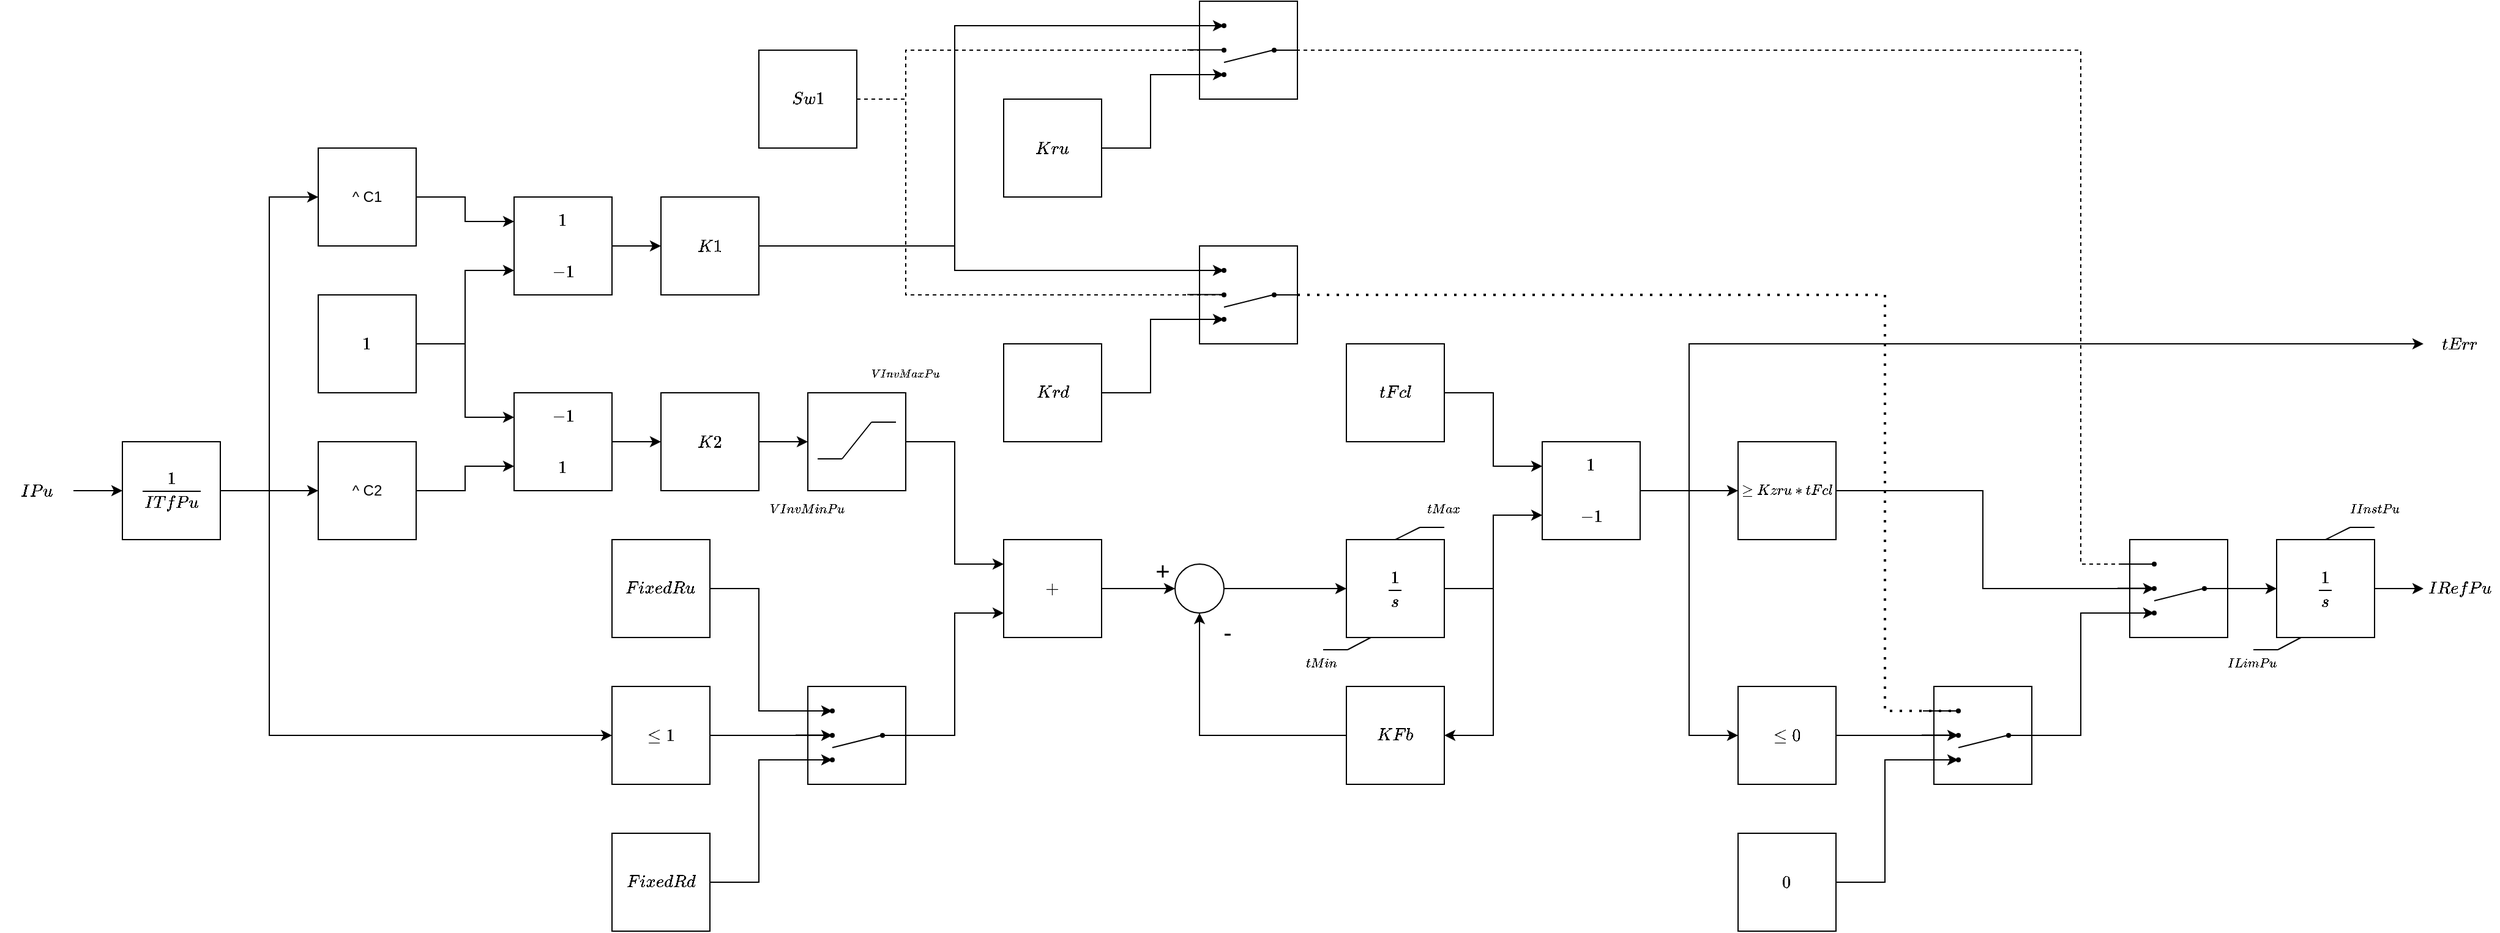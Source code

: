 <mxfile version="24.1.0" type="device">
  <diagram name="Page-1" id="-cMVqA2Gkwa5aGeDibPs">
    <mxGraphModel dx="1762" dy="1243" grid="1" gridSize="10" guides="1" tooltips="1" connect="1" arrows="1" fold="1" page="0" pageScale="1" pageWidth="413" pageHeight="583" math="1" shadow="0">
      <root>
        <mxCell id="0" />
        <mxCell id="1" parent="0" />
        <mxCell id="eN8Zq5XajQ-hrPbZrUXH-4" value="" style="edgeStyle=orthogonalEdgeStyle;rounded=0;orthogonalLoop=1;jettySize=auto;html=1;exitX=1;exitY=0.5;exitDx=0;exitDy=0;" parent="1" source="HanA1OKdP7TFDTROJioc-21" target="eN8Zq5XajQ-hrPbZrUXH-3" edge="1">
          <mxGeometry relative="1" as="geometry">
            <mxPoint x="-200" y="160" as="sourcePoint" />
          </mxGeometry>
        </mxCell>
        <mxCell id="GCO7xrDp6TmdYOZJOnFd-4" value="&lt;span style=&quot;background-color: initial;&quot;&gt;^ C2&lt;/span&gt;" style="whiteSpace=wrap;html=1;aspect=fixed;" parent="1" vertex="1">
          <mxGeometry y="120" width="80" height="80" as="geometry" />
        </mxCell>
        <mxCell id="GCO7xrDp6TmdYOZJOnFd-127" style="edgeStyle=orthogonalEdgeStyle;rounded=0;orthogonalLoop=1;jettySize=auto;html=1;exitX=0.5;exitY=1;exitDx=0;exitDy=0;" parent="1" source="GCO7xrDp6TmdYOZJOnFd-99" edge="1">
          <mxGeometry relative="1" as="geometry">
            <mxPoint x="880.2" y="270.2" as="targetPoint" />
          </mxGeometry>
        </mxCell>
        <mxCell id="GCO7xrDp6TmdYOZJOnFd-99" value="$$\frac{1}{s}$$" style="rounded=0;whiteSpace=wrap;html=1;" parent="1" vertex="1">
          <mxGeometry x="840" y="200" width="80" height="80" as="geometry" />
        </mxCell>
        <mxCell id="GCO7xrDp6TmdYOZJOnFd-110" value="" style="endArrow=none;html=1;exitX=0.5;exitY=0;exitDx=0;exitDy=0;" parent="1" source="GCO7xrDp6TmdYOZJOnFd-99" edge="1">
          <mxGeometry width="50" height="50" relative="1" as="geometry">
            <mxPoint x="880" y="210" as="sourcePoint" />
            <mxPoint x="900" y="190" as="targetPoint" />
          </mxGeometry>
        </mxCell>
        <mxCell id="GCO7xrDp6TmdYOZJOnFd-111" value="" style="endArrow=none;html=1;" parent="1" edge="1">
          <mxGeometry width="50" height="50" relative="1" as="geometry">
            <mxPoint x="900" y="190" as="sourcePoint" />
            <mxPoint x="920" y="190" as="targetPoint" />
          </mxGeometry>
        </mxCell>
        <mxCell id="GCO7xrDp6TmdYOZJOnFd-112" value="&lt;span style=&quot;font-size: 9px;&quot;&gt;$$tMax$$&lt;/span&gt;" style="text;html=1;strokeColor=none;fillColor=none;align=center;verticalAlign=middle;whiteSpace=wrap;rounded=0;fontSize=15;" parent="1" vertex="1">
          <mxGeometry x="840" y="160" width="160" height="30" as="geometry" />
        </mxCell>
        <mxCell id="GCO7xrDp6TmdYOZJOnFd-113" value="" style="endArrow=none;html=1;" parent="1" edge="1">
          <mxGeometry width="50" height="50" relative="1" as="geometry">
            <mxPoint x="841" y="290" as="sourcePoint" />
            <mxPoint x="821" y="290" as="targetPoint" />
          </mxGeometry>
        </mxCell>
        <mxCell id="GCO7xrDp6TmdYOZJOnFd-114" value="&lt;font style=&quot;font-size: 9px;&quot;&gt;$$tMin$$&lt;/font&gt;" style="text;html=1;strokeColor=none;fillColor=none;align=center;verticalAlign=middle;whiteSpace=wrap;rounded=0;fontSize=15;" parent="1" vertex="1">
          <mxGeometry x="760" y="286" width="120" height="30" as="geometry" />
        </mxCell>
        <mxCell id="GCO7xrDp6TmdYOZJOnFd-115" value="" style="endArrow=none;html=1;exitX=0.5;exitY=0;exitDx=0;exitDy=0;entryX=0.25;entryY=1;entryDx=0;entryDy=0;" parent="1" target="GCO7xrDp6TmdYOZJOnFd-99" edge="1">
          <mxGeometry width="50" height="50" relative="1" as="geometry">
            <mxPoint x="841" y="290" as="sourcePoint" />
            <mxPoint x="861" y="270" as="targetPoint" />
          </mxGeometry>
        </mxCell>
        <mxCell id="qLZYFt0uQZEpN5fuRu8l-1" value="" style="edgeStyle=orthogonalEdgeStyle;rounded=0;orthogonalLoop=1;jettySize=auto;html=1;" parent="1" source="eN8Zq5XajQ-hrPbZrUXH-3" target="GCO7xrDp6TmdYOZJOnFd-4" edge="1">
          <mxGeometry relative="1" as="geometry" />
        </mxCell>
        <mxCell id="eN8Zq5XajQ-hrPbZrUXH-3" value="$$\frac{1}{ITfPu}$$" style="whiteSpace=wrap;html=1;aspect=fixed;" parent="1" vertex="1">
          <mxGeometry x="-160" y="120" width="80" height="80" as="geometry" />
        </mxCell>
        <mxCell id="qLZYFt0uQZEpN5fuRu8l-6" value="" style="whiteSpace=wrap;html=1;aspect=fixed;" parent="1" vertex="1">
          <mxGeometry x="400" y="80" width="80" height="80" as="geometry" />
        </mxCell>
        <mxCell id="qLZYFt0uQZEpN5fuRu8l-7" value="" style="endArrow=none;html=1;" parent="1" edge="1">
          <mxGeometry width="50" height="50" relative="1" as="geometry">
            <mxPoint x="428" y="134" as="sourcePoint" />
            <mxPoint x="452" y="104" as="targetPoint" />
          </mxGeometry>
        </mxCell>
        <mxCell id="qLZYFt0uQZEpN5fuRu8l-8" value="" style="endArrow=none;html=1;" parent="1" edge="1">
          <mxGeometry width="50" height="50" relative="1" as="geometry">
            <mxPoint x="452" y="104" as="sourcePoint" />
            <mxPoint x="472" y="104" as="targetPoint" />
          </mxGeometry>
        </mxCell>
        <mxCell id="qLZYFt0uQZEpN5fuRu8l-9" value="&lt;font style=&quot;font-size: 8px;&quot;&gt;$$VInvMaxPu$$&lt;/font&gt;" style="text;html=1;strokeColor=none;fillColor=none;align=center;verticalAlign=middle;whiteSpace=wrap;rounded=0;fontSize=15;" parent="1" vertex="1">
          <mxGeometry x="400" y="50" width="160" height="30" as="geometry" />
        </mxCell>
        <mxCell id="qLZYFt0uQZEpN5fuRu8l-10" value="" style="endArrow=none;html=1;" parent="1" edge="1">
          <mxGeometry width="50" height="50" relative="1" as="geometry">
            <mxPoint x="428" y="134" as="sourcePoint" />
            <mxPoint x="408" y="134" as="targetPoint" />
          </mxGeometry>
        </mxCell>
        <mxCell id="qLZYFt0uQZEpN5fuRu8l-11" value="&lt;font style=&quot;font-size: 9px;&quot;&gt;$$VInvMinPu$$&lt;/font&gt;" style="text;html=1;strokeColor=none;fillColor=none;align=center;verticalAlign=middle;whiteSpace=wrap;rounded=0;fontSize=15;" parent="1" vertex="1">
          <mxGeometry x="320" y="160" width="160" height="30" as="geometry" />
        </mxCell>
        <mxCell id="HanA1OKdP7TFDTROJioc-18" value="$$IRefPu$$" style="text;strokeColor=none;align=center;fillColor=none;html=1;verticalAlign=middle;whiteSpace=wrap;rounded=0;" parent="1" vertex="1">
          <mxGeometry x="1720" y="225" width="60" height="30" as="geometry" />
        </mxCell>
        <mxCell id="HanA1OKdP7TFDTROJioc-21" value="$$IPu$$" style="text;strokeColor=none;align=center;fillColor=none;html=1;verticalAlign=middle;whiteSpace=wrap;rounded=0;" parent="1" vertex="1">
          <mxGeometry x="-260" y="145" width="60" height="30" as="geometry" />
        </mxCell>
        <mxCell id="2_03Gmtgli69JXWUNX96-17" value="" style="edgeStyle=orthogonalEdgeStyle;rounded=0;orthogonalLoop=1;jettySize=auto;html=1;" parent="1" source="HV3P0yh9cOvrx5BpRkT5-2" target="2_03Gmtgli69JXWUNX96-3" edge="1">
          <mxGeometry relative="1" as="geometry" />
        </mxCell>
        <mxCell id="HV3P0yh9cOvrx5BpRkT5-2" value="&lt;table style=&quot;&quot;&gt;&lt;tbody&gt;&lt;tr&gt;&lt;td&gt;&lt;font style=&quot;font-size: 12px;&quot;&gt;$$-1$$&lt;/font&gt;&lt;/td&gt;&lt;/tr&gt;&lt;tr&gt;&lt;td&gt;&lt;font style=&quot;font-size: 12px;&quot;&gt;$$1$$&lt;/font&gt;&lt;/td&gt;&lt;/tr&gt;&lt;/tbody&gt;&lt;/table&gt;" style="whiteSpace=wrap;html=1;aspect=fixed;" parent="1" vertex="1">
          <mxGeometry x="160" y="80" width="80" height="80" as="geometry" />
        </mxCell>
        <mxCell id="HV3P0yh9cOvrx5BpRkT5-4" value="&lt;span style=&quot;background-color: initial;&quot;&gt;^ C1&lt;/span&gt;" style="whiteSpace=wrap;html=1;aspect=fixed;" parent="1" vertex="1">
          <mxGeometry y="-120" width="80" height="80" as="geometry" />
        </mxCell>
        <mxCell id="HV3P0yh9cOvrx5BpRkT5-6" value="&lt;span style=&quot;background-color: initial;&quot;&gt;$$1$$&lt;/span&gt;" style="whiteSpace=wrap;html=1;aspect=fixed;" parent="1" vertex="1">
          <mxGeometry width="80" height="80" as="geometry" />
        </mxCell>
        <mxCell id="HV3P0yh9cOvrx5BpRkT5-8" value="&lt;span style=&quot;background-color: initial;&quot;&gt;$$tFcl$$&lt;/span&gt;" style="whiteSpace=wrap;html=1;aspect=fixed;" parent="1" vertex="1">
          <mxGeometry x="840" y="40" width="80" height="80" as="geometry" />
        </mxCell>
        <mxCell id="HV3P0yh9cOvrx5BpRkT5-11" value="" style="whiteSpace=wrap;html=1;aspect=fixed;" parent="1" vertex="1">
          <mxGeometry x="400" y="320" width="80" height="80" as="geometry" />
        </mxCell>
        <mxCell id="HV3P0yh9cOvrx5BpRkT5-12" value="" style="endArrow=none;html=1;startArrow=none;" parent="1" source="HV3P0yh9cOvrx5BpRkT5-20" edge="1">
          <mxGeometry width="50" height="50" relative="1" as="geometry">
            <mxPoint x="460" y="360" as="sourcePoint" />
            <mxPoint x="480" y="360" as="targetPoint" />
          </mxGeometry>
        </mxCell>
        <mxCell id="HV3P0yh9cOvrx5BpRkT5-13" value="" style="endArrow=none;html=1;" parent="1" edge="1">
          <mxGeometry width="50" height="50" relative="1" as="geometry">
            <mxPoint x="391" y="340" as="sourcePoint" />
            <mxPoint x="421" y="340" as="targetPoint" />
          </mxGeometry>
        </mxCell>
        <mxCell id="HV3P0yh9cOvrx5BpRkT5-14" value="" style="endArrow=none;html=1;" parent="1" edge="1">
          <mxGeometry width="50" height="50" relative="1" as="geometry">
            <mxPoint x="390" y="359.8" as="sourcePoint" />
            <mxPoint x="420" y="359.8" as="targetPoint" />
          </mxGeometry>
        </mxCell>
        <mxCell id="HV3P0yh9cOvrx5BpRkT5-15" value="" style="endArrow=none;html=1;" parent="1" edge="1">
          <mxGeometry width="50" height="50" relative="1" as="geometry">
            <mxPoint x="390" y="380" as="sourcePoint" />
            <mxPoint x="420" y="380" as="targetPoint" />
          </mxGeometry>
        </mxCell>
        <mxCell id="HV3P0yh9cOvrx5BpRkT5-16" value="" style="shape=waypoint;sketch=0;fillStyle=solid;size=4;pointerEvents=1;points=[];fillColor=none;resizable=0;rotatable=0;perimeter=centerPerimeter;snapToPoint=1;" parent="1" vertex="1">
          <mxGeometry x="410" y="330" width="20" height="20" as="geometry" />
        </mxCell>
        <mxCell id="HV3P0yh9cOvrx5BpRkT5-17" value="" style="shape=waypoint;sketch=0;fillStyle=solid;size=4;pointerEvents=1;points=[];fillColor=none;resizable=0;rotatable=0;perimeter=centerPerimeter;snapToPoint=1;" parent="1" vertex="1">
          <mxGeometry x="410" y="350" width="20" height="20" as="geometry" />
        </mxCell>
        <mxCell id="HV3P0yh9cOvrx5BpRkT5-18" value="" style="shape=waypoint;sketch=0;fillStyle=solid;size=4;pointerEvents=1;points=[];fillColor=none;resizable=0;rotatable=0;perimeter=centerPerimeter;snapToPoint=1;" parent="1" vertex="1">
          <mxGeometry x="410" y="370" width="20" height="20" as="geometry" />
        </mxCell>
        <mxCell id="HV3P0yh9cOvrx5BpRkT5-19" value="" style="endArrow=none;html=1;" parent="1" target="HV3P0yh9cOvrx5BpRkT5-20" edge="1">
          <mxGeometry width="50" height="50" relative="1" as="geometry">
            <mxPoint x="460" y="360" as="sourcePoint" />
            <mxPoint x="480" y="360" as="targetPoint" />
          </mxGeometry>
        </mxCell>
        <mxCell id="HV3P0yh9cOvrx5BpRkT5-20" value="" style="shape=waypoint;sketch=0;fillStyle=solid;size=4;pointerEvents=1;points=[];fillColor=none;resizable=0;rotatable=0;perimeter=centerPerimeter;snapToPoint=1;" parent="1" vertex="1">
          <mxGeometry x="451" y="350" width="20" height="20" as="geometry" />
        </mxCell>
        <mxCell id="HV3P0yh9cOvrx5BpRkT5-21" value="" style="endArrow=none;html=1;" parent="1" edge="1">
          <mxGeometry width="50" height="50" relative="1" as="geometry">
            <mxPoint x="420" y="370" as="sourcePoint" />
            <mxPoint x="460" y="360" as="targetPoint" />
          </mxGeometry>
        </mxCell>
        <mxCell id="HV3P0yh9cOvrx5BpRkT5-26" value="&lt;span style=&quot;background-color: initial;&quot;&gt;$$K1$$&lt;/span&gt;" style="whiteSpace=wrap;html=1;aspect=fixed;" parent="1" vertex="1">
          <mxGeometry x="280" y="-80" width="80" height="80" as="geometry" />
        </mxCell>
        <mxCell id="HV3P0yh9cOvrx5BpRkT5-29" value="&lt;span style=&quot;background-color: initial;&quot;&gt;$$FixedRu$$&lt;/span&gt;" style="whiteSpace=wrap;html=1;aspect=fixed;" parent="1" vertex="1">
          <mxGeometry x="240" y="200" width="80" height="80" as="geometry" />
        </mxCell>
        <mxCell id="HV3P0yh9cOvrx5BpRkT5-31" value="$$+$$" style="whiteSpace=wrap;html=1;aspect=fixed;" parent="1" vertex="1">
          <mxGeometry x="560" y="200" width="80" height="80" as="geometry" />
        </mxCell>
        <mxCell id="HV3P0yh9cOvrx5BpRkT5-37" value="&lt;span style=&quot;background-color: initial;&quot;&gt;$$\leq 1$$&lt;/span&gt;" style="whiteSpace=wrap;html=1;aspect=fixed;" parent="1" vertex="1">
          <mxGeometry x="240" y="320" width="80" height="80" as="geometry" />
        </mxCell>
        <mxCell id="2_03Gmtgli69JXWUNX96-16" value="" style="edgeStyle=orthogonalEdgeStyle;rounded=0;orthogonalLoop=1;jettySize=auto;html=1;" parent="1" source="2_03Gmtgli69JXWUNX96-1" target="HV3P0yh9cOvrx5BpRkT5-26" edge="1">
          <mxGeometry relative="1" as="geometry" />
        </mxCell>
        <mxCell id="2_03Gmtgli69JXWUNX96-1" value="&lt;table style=&quot;&quot;&gt;&lt;tbody&gt;&lt;tr&gt;&lt;td&gt;&lt;font style=&quot;font-size: 12px;&quot;&gt;$$1$$&lt;/font&gt;&lt;/td&gt;&lt;/tr&gt;&lt;tr&gt;&lt;td&gt;&lt;font style=&quot;font-size: 12px;&quot;&gt;$$-1$$&lt;/font&gt;&lt;/td&gt;&lt;/tr&gt;&lt;/tbody&gt;&lt;/table&gt;" style="whiteSpace=wrap;html=1;aspect=fixed;" parent="1" vertex="1">
          <mxGeometry x="160" y="-80" width="80" height="80" as="geometry" />
        </mxCell>
        <mxCell id="2_03Gmtgli69JXWUNX96-18" value="" style="edgeStyle=orthogonalEdgeStyle;rounded=0;orthogonalLoop=1;jettySize=auto;html=1;" parent="1" source="2_03Gmtgli69JXWUNX96-3" target="qLZYFt0uQZEpN5fuRu8l-6" edge="1">
          <mxGeometry relative="1" as="geometry" />
        </mxCell>
        <mxCell id="2_03Gmtgli69JXWUNX96-3" value="&lt;span style=&quot;background-color: initial;&quot;&gt;$$K2$$&lt;/span&gt;" style="whiteSpace=wrap;html=1;aspect=fixed;" parent="1" vertex="1">
          <mxGeometry x="280" y="80" width="80" height="80" as="geometry" />
        </mxCell>
        <mxCell id="2_03Gmtgli69JXWUNX96-4" value="&lt;span style=&quot;background-color: initial;&quot;&gt;$$FixedRd$$&lt;/span&gt;" style="whiteSpace=wrap;html=1;aspect=fixed;" parent="1" vertex="1">
          <mxGeometry x="240" y="440" width="80" height="80" as="geometry" />
        </mxCell>
        <mxCell id="2_03Gmtgli69JXWUNX96-5" value="" style="endArrow=classic;html=1;rounded=0;exitX=1;exitY=0.5;exitDx=0;exitDy=0;entryX=0;entryY=0.5;entryDx=0;entryDy=0;" parent="1" source="eN8Zq5XajQ-hrPbZrUXH-3" target="HV3P0yh9cOvrx5BpRkT5-37" edge="1">
          <mxGeometry width="50" height="50" relative="1" as="geometry">
            <mxPoint x="50" y="300" as="sourcePoint" />
            <mxPoint x="100" y="250" as="targetPoint" />
            <Array as="points">
              <mxPoint x="-40" y="160" />
              <mxPoint x="-40" y="360" />
            </Array>
          </mxGeometry>
        </mxCell>
        <mxCell id="2_03Gmtgli69JXWUNX96-6" value="" style="endArrow=classic;html=1;rounded=0;exitX=1;exitY=0.5;exitDx=0;exitDy=0;entryX=0.3;entryY=0.65;entryDx=0;entryDy=0;entryPerimeter=0;" parent="1" source="HV3P0yh9cOvrx5BpRkT5-29" target="HV3P0yh9cOvrx5BpRkT5-16" edge="1">
          <mxGeometry width="50" height="50" relative="1" as="geometry">
            <mxPoint x="50" y="300" as="sourcePoint" />
            <mxPoint x="100" y="250" as="targetPoint" />
            <Array as="points">
              <mxPoint x="360" y="240" />
              <mxPoint x="360" y="340" />
            </Array>
          </mxGeometry>
        </mxCell>
        <mxCell id="2_03Gmtgli69JXWUNX96-8" value="" style="endArrow=classic;html=1;rounded=0;exitX=1;exitY=0.5;exitDx=0;exitDy=0;entryX=0.95;entryY=1;entryDx=0;entryDy=0;entryPerimeter=0;" parent="1" source="2_03Gmtgli69JXWUNX96-4" target="HV3P0yh9cOvrx5BpRkT5-18" edge="1">
          <mxGeometry width="50" height="50" relative="1" as="geometry">
            <mxPoint x="50" y="300" as="sourcePoint" />
            <mxPoint x="100" y="250" as="targetPoint" />
            <Array as="points">
              <mxPoint x="360" y="480" />
              <mxPoint x="360" y="380" />
            </Array>
          </mxGeometry>
        </mxCell>
        <mxCell id="2_03Gmtgli69JXWUNX96-10" value="" style="endArrow=classic;html=1;rounded=0;exitX=1;exitY=0.5;exitDx=0;exitDy=0;" parent="1" source="HV3P0yh9cOvrx5BpRkT5-37" target="HV3P0yh9cOvrx5BpRkT5-17" edge="1">
          <mxGeometry width="50" height="50" relative="1" as="geometry">
            <mxPoint x="50" y="300" as="sourcePoint" />
            <mxPoint x="100" y="250" as="targetPoint" />
          </mxGeometry>
        </mxCell>
        <mxCell id="2_03Gmtgli69JXWUNX96-11" value="" style="endArrow=classic;html=1;rounded=0;exitX=1;exitY=0.5;exitDx=0;exitDy=0;entryX=0;entryY=0.5;entryDx=0;entryDy=0;" parent="1" source="eN8Zq5XajQ-hrPbZrUXH-3" target="HV3P0yh9cOvrx5BpRkT5-4" edge="1">
          <mxGeometry width="50" height="50" relative="1" as="geometry">
            <mxPoint x="50" y="60" as="sourcePoint" />
            <mxPoint x="100" y="10" as="targetPoint" />
            <Array as="points">
              <mxPoint x="-40" y="160" />
              <mxPoint x="-40" y="-80" />
            </Array>
          </mxGeometry>
        </mxCell>
        <mxCell id="2_03Gmtgli69JXWUNX96-12" value="" style="endArrow=classic;html=1;rounded=0;exitX=1;exitY=0.5;exitDx=0;exitDy=0;entryX=0;entryY=0.25;entryDx=0;entryDy=0;" parent="1" source="HV3P0yh9cOvrx5BpRkT5-4" target="2_03Gmtgli69JXWUNX96-1" edge="1">
          <mxGeometry width="50" height="50" relative="1" as="geometry">
            <mxPoint x="50" y="60" as="sourcePoint" />
            <mxPoint x="100" y="10" as="targetPoint" />
            <Array as="points">
              <mxPoint x="120" y="-80" />
              <mxPoint x="120" y="-60" />
            </Array>
          </mxGeometry>
        </mxCell>
        <mxCell id="2_03Gmtgli69JXWUNX96-13" value="" style="endArrow=classic;html=1;rounded=0;exitX=1;exitY=0.5;exitDx=0;exitDy=0;entryX=0;entryY=0.75;entryDx=0;entryDy=0;" parent="1" source="GCO7xrDp6TmdYOZJOnFd-4" target="HV3P0yh9cOvrx5BpRkT5-2" edge="1">
          <mxGeometry width="50" height="50" relative="1" as="geometry">
            <mxPoint x="50" y="60" as="sourcePoint" />
            <mxPoint x="100" y="10" as="targetPoint" />
            <Array as="points">
              <mxPoint x="120" y="160" />
              <mxPoint x="120" y="140" />
            </Array>
          </mxGeometry>
        </mxCell>
        <mxCell id="2_03Gmtgli69JXWUNX96-14" value="" style="endArrow=classic;html=1;rounded=0;exitX=1;exitY=0.5;exitDx=0;exitDy=0;entryX=0;entryY=0.75;entryDx=0;entryDy=0;" parent="1" source="HV3P0yh9cOvrx5BpRkT5-6" target="2_03Gmtgli69JXWUNX96-1" edge="1">
          <mxGeometry width="50" height="50" relative="1" as="geometry">
            <mxPoint x="50" y="60" as="sourcePoint" />
            <mxPoint x="100" y="10" as="targetPoint" />
            <Array as="points">
              <mxPoint x="120" y="40" />
              <mxPoint x="120" y="-20" />
            </Array>
          </mxGeometry>
        </mxCell>
        <mxCell id="2_03Gmtgli69JXWUNX96-15" value="" style="endArrow=classic;html=1;rounded=0;exitX=1;exitY=0.5;exitDx=0;exitDy=0;entryX=0;entryY=0.25;entryDx=0;entryDy=0;" parent="1" source="HV3P0yh9cOvrx5BpRkT5-6" target="HV3P0yh9cOvrx5BpRkT5-2" edge="1">
          <mxGeometry width="50" height="50" relative="1" as="geometry">
            <mxPoint x="50" y="60" as="sourcePoint" />
            <mxPoint x="100" y="10" as="targetPoint" />
            <Array as="points">
              <mxPoint x="120" y="40" />
              <mxPoint x="120" y="100" />
            </Array>
          </mxGeometry>
        </mxCell>
        <mxCell id="2_03Gmtgli69JXWUNX96-19" value="" style="endArrow=classic;html=1;rounded=0;exitX=1;exitY=0.5;exitDx=0;exitDy=0;entryX=0;entryY=0.25;entryDx=0;entryDy=0;" parent="1" source="qLZYFt0uQZEpN5fuRu8l-6" target="HV3P0yh9cOvrx5BpRkT5-31" edge="1">
          <mxGeometry width="50" height="50" relative="1" as="geometry">
            <mxPoint x="50" y="60" as="sourcePoint" />
            <mxPoint x="100" y="10" as="targetPoint" />
            <Array as="points">
              <mxPoint x="520" y="120" />
              <mxPoint x="520" y="220" />
            </Array>
          </mxGeometry>
        </mxCell>
        <mxCell id="2_03Gmtgli69JXWUNX96-20" value="" style="endArrow=classic;html=1;rounded=0;exitX=1;exitY=0.5;exitDx=0;exitDy=0;entryX=0;entryY=0.75;entryDx=0;entryDy=0;" parent="1" source="HV3P0yh9cOvrx5BpRkT5-11" target="HV3P0yh9cOvrx5BpRkT5-31" edge="1">
          <mxGeometry width="50" height="50" relative="1" as="geometry">
            <mxPoint x="50" y="60" as="sourcePoint" />
            <mxPoint x="100" y="10" as="targetPoint" />
            <Array as="points">
              <mxPoint x="520" y="360" />
              <mxPoint x="520" y="260" />
            </Array>
          </mxGeometry>
        </mxCell>
        <mxCell id="2_03Gmtgli69JXWUNX96-21" value="" style="ellipse;whiteSpace=wrap;html=1;aspect=fixed;" parent="1" vertex="1">
          <mxGeometry x="700" y="220" width="40" height="40" as="geometry" />
        </mxCell>
        <mxCell id="2_03Gmtgli69JXWUNX96-22" value="+" style="text;html=1;strokeColor=none;fillColor=none;align=center;verticalAlign=middle;whiteSpace=wrap;rounded=0;fontSize=20;" parent="1" vertex="1">
          <mxGeometry x="660" y="209" width="60" height="31" as="geometry" />
        </mxCell>
        <mxCell id="2_03Gmtgli69JXWUNX96-23" value="-" style="text;html=1;strokeColor=none;fillColor=none;align=center;verticalAlign=middle;whiteSpace=wrap;rounded=0;fontSize=20;" parent="1" vertex="1">
          <mxGeometry x="713" y="260" width="60" height="30" as="geometry" />
        </mxCell>
        <mxCell id="2_03Gmtgli69JXWUNX96-24" value="" style="endArrow=classic;html=1;rounded=0;exitX=1;exitY=0.5;exitDx=0;exitDy=0;entryX=0;entryY=0.5;entryDx=0;entryDy=0;" parent="1" source="HV3P0yh9cOvrx5BpRkT5-31" target="2_03Gmtgli69JXWUNX96-21" edge="1">
          <mxGeometry width="50" height="50" relative="1" as="geometry">
            <mxPoint x="530" y="180" as="sourcePoint" />
            <mxPoint x="580" y="130" as="targetPoint" />
          </mxGeometry>
        </mxCell>
        <mxCell id="2_03Gmtgli69JXWUNX96-25" value="&lt;table style=&quot;&quot;&gt;&lt;tbody&gt;&lt;tr&gt;&lt;td&gt;&lt;font style=&quot;font-size: 12px;&quot;&gt;$$1$$&lt;/font&gt;&lt;/td&gt;&lt;/tr&gt;&lt;tr&gt;&lt;td&gt;&lt;font style=&quot;font-size: 12px;&quot;&gt;$$-1$$&lt;/font&gt;&lt;/td&gt;&lt;/tr&gt;&lt;/tbody&gt;&lt;/table&gt;" style="whiteSpace=wrap;html=1;aspect=fixed;" parent="1" vertex="1">
          <mxGeometry x="1000" y="120" width="80" height="80" as="geometry" />
        </mxCell>
        <mxCell id="2_03Gmtgli69JXWUNX96-26" value="&lt;span style=&quot;background-color: initial;&quot;&gt;$$KFb$$&lt;/span&gt;" style="whiteSpace=wrap;html=1;aspect=fixed;" parent="1" vertex="1">
          <mxGeometry x="840" y="320" width="80" height="80" as="geometry" />
        </mxCell>
        <mxCell id="2_03Gmtgli69JXWUNX96-27" value="" style="endArrow=classic;html=1;rounded=0;exitX=1;exitY=0.5;exitDx=0;exitDy=0;entryX=0;entryY=0.5;entryDx=0;entryDy=0;" parent="1" source="2_03Gmtgli69JXWUNX96-21" target="GCO7xrDp6TmdYOZJOnFd-99" edge="1">
          <mxGeometry width="50" height="50" relative="1" as="geometry">
            <mxPoint x="530" y="180" as="sourcePoint" />
            <mxPoint x="580" y="130" as="targetPoint" />
          </mxGeometry>
        </mxCell>
        <mxCell id="2_03Gmtgli69JXWUNX96-28" value="" style="endArrow=classic;html=1;rounded=0;exitX=1;exitY=0.5;exitDx=0;exitDy=0;entryX=0;entryY=0.75;entryDx=0;entryDy=0;" parent="1" source="GCO7xrDp6TmdYOZJOnFd-99" target="2_03Gmtgli69JXWUNX96-25" edge="1">
          <mxGeometry width="50" height="50" relative="1" as="geometry">
            <mxPoint x="530" y="180" as="sourcePoint" />
            <mxPoint x="580" y="130" as="targetPoint" />
            <Array as="points">
              <mxPoint x="960" y="240" />
              <mxPoint x="960" y="180" />
            </Array>
          </mxGeometry>
        </mxCell>
        <mxCell id="-JaRf_K257pUA9tKJ0g3-1" value="" style="endArrow=classic;html=1;rounded=0;exitX=1;exitY=0.5;exitDx=0;exitDy=0;entryX=0;entryY=0.25;entryDx=0;entryDy=0;" edge="1" parent="1" source="HV3P0yh9cOvrx5BpRkT5-8" target="2_03Gmtgli69JXWUNX96-25">
          <mxGeometry width="50" height="50" relative="1" as="geometry">
            <mxPoint x="410" y="280" as="sourcePoint" />
            <mxPoint x="460" y="230" as="targetPoint" />
            <Array as="points">
              <mxPoint x="960" y="80" />
              <mxPoint x="960" y="140" />
            </Array>
          </mxGeometry>
        </mxCell>
        <mxCell id="-JaRf_K257pUA9tKJ0g3-2" value="" style="endArrow=classic;html=1;rounded=0;exitX=1;exitY=0.5;exitDx=0;exitDy=0;entryX=1;entryY=0.5;entryDx=0;entryDy=0;" edge="1" parent="1" source="GCO7xrDp6TmdYOZJOnFd-99" target="2_03Gmtgli69JXWUNX96-26">
          <mxGeometry width="50" height="50" relative="1" as="geometry">
            <mxPoint x="410" y="280" as="sourcePoint" />
            <mxPoint x="460" y="230" as="targetPoint" />
            <Array as="points">
              <mxPoint x="960" y="240" />
              <mxPoint x="960" y="360" />
            </Array>
          </mxGeometry>
        </mxCell>
        <mxCell id="-JaRf_K257pUA9tKJ0g3-3" value="" style="endArrow=classic;html=1;rounded=0;exitX=0;exitY=0.5;exitDx=0;exitDy=0;entryX=0.5;entryY=1;entryDx=0;entryDy=0;" edge="1" parent="1" source="2_03Gmtgli69JXWUNX96-26" target="2_03Gmtgli69JXWUNX96-21">
          <mxGeometry width="50" height="50" relative="1" as="geometry">
            <mxPoint x="410" y="280" as="sourcePoint" />
            <mxPoint x="460" y="230" as="targetPoint" />
            <Array as="points">
              <mxPoint x="720" y="360" />
            </Array>
          </mxGeometry>
        </mxCell>
        <mxCell id="-JaRf_K257pUA9tKJ0g3-4" value="&lt;span style=&quot;background-color: initial;&quot;&gt;&lt;font style=&quot;font-size: 10px;&quot;&gt;$$\geq Kzru*tFcl$$&lt;/font&gt;&lt;/span&gt;" style="whiteSpace=wrap;html=1;aspect=fixed;" vertex="1" parent="1">
          <mxGeometry x="1160" y="120" width="80" height="80" as="geometry" />
        </mxCell>
        <mxCell id="-JaRf_K257pUA9tKJ0g3-5" value="&lt;span style=&quot;background-color: initial;&quot;&gt;$$\leq 0$$&lt;/span&gt;" style="whiteSpace=wrap;html=1;aspect=fixed;" vertex="1" parent="1">
          <mxGeometry x="1160" y="320" width="80" height="80" as="geometry" />
        </mxCell>
        <mxCell id="-JaRf_K257pUA9tKJ0g3-6" value="" style="endArrow=classic;html=1;rounded=0;exitX=1;exitY=0.5;exitDx=0;exitDy=0;entryX=0;entryY=0.5;entryDx=0;entryDy=0;" edge="1" parent="1" source="2_03Gmtgli69JXWUNX96-25" target="-JaRf_K257pUA9tKJ0g3-4">
          <mxGeometry width="50" height="50" relative="1" as="geometry">
            <mxPoint x="1170" y="280" as="sourcePoint" />
            <mxPoint x="1220" y="230" as="targetPoint" />
          </mxGeometry>
        </mxCell>
        <mxCell id="-JaRf_K257pUA9tKJ0g3-7" value="" style="endArrow=classic;html=1;rounded=0;exitX=1;exitY=0.5;exitDx=0;exitDy=0;entryX=0;entryY=0.5;entryDx=0;entryDy=0;" edge="1" parent="1" source="2_03Gmtgli69JXWUNX96-25" target="-JaRf_K257pUA9tKJ0g3-5">
          <mxGeometry width="50" height="50" relative="1" as="geometry">
            <mxPoint x="1170" y="280" as="sourcePoint" />
            <mxPoint x="1220" y="230" as="targetPoint" />
            <Array as="points">
              <mxPoint x="1120" y="160" />
              <mxPoint x="1120" y="360" />
            </Array>
          </mxGeometry>
        </mxCell>
        <mxCell id="-JaRf_K257pUA9tKJ0g3-8" value="$$tErr$$" style="text;strokeColor=none;align=center;fillColor=none;html=1;verticalAlign=middle;whiteSpace=wrap;rounded=0;" vertex="1" parent="1">
          <mxGeometry x="1720" y="25" width="60" height="30" as="geometry" />
        </mxCell>
        <mxCell id="-JaRf_K257pUA9tKJ0g3-9" value="" style="endArrow=classic;html=1;rounded=0;exitX=1;exitY=0.5;exitDx=0;exitDy=0;entryX=0;entryY=0.5;entryDx=0;entryDy=0;" edge="1" parent="1" source="2_03Gmtgli69JXWUNX96-25" target="-JaRf_K257pUA9tKJ0g3-8">
          <mxGeometry width="50" height="50" relative="1" as="geometry">
            <mxPoint x="1170" y="280" as="sourcePoint" />
            <mxPoint x="1220" y="230" as="targetPoint" />
            <Array as="points">
              <mxPoint x="1120" y="160" />
              <mxPoint x="1120" y="40" />
            </Array>
          </mxGeometry>
        </mxCell>
        <mxCell id="-JaRf_K257pUA9tKJ0g3-10" value="" style="whiteSpace=wrap;html=1;aspect=fixed;" vertex="1" parent="1">
          <mxGeometry x="1480" y="200" width="80" height="80" as="geometry" />
        </mxCell>
        <mxCell id="-JaRf_K257pUA9tKJ0g3-11" value="" style="endArrow=none;html=1;startArrow=none;" edge="1" source="-JaRf_K257pUA9tKJ0g3-19" parent="1">
          <mxGeometry width="50" height="50" relative="1" as="geometry">
            <mxPoint x="1540" y="240" as="sourcePoint" />
            <mxPoint x="1560" y="240" as="targetPoint" />
          </mxGeometry>
        </mxCell>
        <mxCell id="-JaRf_K257pUA9tKJ0g3-12" value="" style="endArrow=none;html=1;" edge="1" parent="1">
          <mxGeometry width="50" height="50" relative="1" as="geometry">
            <mxPoint x="1471" y="220" as="sourcePoint" />
            <mxPoint x="1501" y="220" as="targetPoint" />
          </mxGeometry>
        </mxCell>
        <mxCell id="-JaRf_K257pUA9tKJ0g3-13" value="" style="endArrow=none;html=1;" edge="1" parent="1">
          <mxGeometry width="50" height="50" relative="1" as="geometry">
            <mxPoint x="1470" y="239.8" as="sourcePoint" />
            <mxPoint x="1500" y="239.8" as="targetPoint" />
          </mxGeometry>
        </mxCell>
        <mxCell id="-JaRf_K257pUA9tKJ0g3-14" value="" style="endArrow=none;html=1;" edge="1" parent="1">
          <mxGeometry width="50" height="50" relative="1" as="geometry">
            <mxPoint x="1470" y="260" as="sourcePoint" />
            <mxPoint x="1500" y="260" as="targetPoint" />
          </mxGeometry>
        </mxCell>
        <mxCell id="-JaRf_K257pUA9tKJ0g3-15" value="" style="shape=waypoint;sketch=0;fillStyle=solid;size=4;pointerEvents=1;points=[];fillColor=none;resizable=0;rotatable=0;perimeter=centerPerimeter;snapToPoint=1;" vertex="1" parent="1">
          <mxGeometry x="1490" y="210" width="20" height="20" as="geometry" />
        </mxCell>
        <mxCell id="-JaRf_K257pUA9tKJ0g3-16" value="" style="shape=waypoint;sketch=0;fillStyle=solid;size=4;pointerEvents=1;points=[];fillColor=none;resizable=0;rotatable=0;perimeter=centerPerimeter;snapToPoint=1;" vertex="1" parent="1">
          <mxGeometry x="1490" y="230" width="20" height="20" as="geometry" />
        </mxCell>
        <mxCell id="-JaRf_K257pUA9tKJ0g3-17" value="" style="shape=waypoint;sketch=0;fillStyle=solid;size=4;pointerEvents=1;points=[];fillColor=none;resizable=0;rotatable=0;perimeter=centerPerimeter;snapToPoint=1;" vertex="1" parent="1">
          <mxGeometry x="1490" y="250" width="20" height="20" as="geometry" />
        </mxCell>
        <mxCell id="-JaRf_K257pUA9tKJ0g3-18" value="" style="endArrow=none;html=1;" edge="1" target="-JaRf_K257pUA9tKJ0g3-19" parent="1">
          <mxGeometry width="50" height="50" relative="1" as="geometry">
            <mxPoint x="1540" y="240" as="sourcePoint" />
            <mxPoint x="1560" y="240" as="targetPoint" />
          </mxGeometry>
        </mxCell>
        <mxCell id="-JaRf_K257pUA9tKJ0g3-44" value="" style="edgeStyle=orthogonalEdgeStyle;rounded=0;orthogonalLoop=1;jettySize=auto;html=1;" edge="1" parent="1" source="-JaRf_K257pUA9tKJ0g3-19" target="-JaRf_K257pUA9tKJ0g3-25">
          <mxGeometry relative="1" as="geometry" />
        </mxCell>
        <mxCell id="-JaRf_K257pUA9tKJ0g3-19" value="" style="shape=waypoint;sketch=0;fillStyle=solid;size=4;pointerEvents=1;points=[];fillColor=none;resizable=0;rotatable=0;perimeter=centerPerimeter;snapToPoint=1;" vertex="1" parent="1">
          <mxGeometry x="1531" y="230" width="20" height="20" as="geometry" />
        </mxCell>
        <mxCell id="-JaRf_K257pUA9tKJ0g3-20" value="" style="endArrow=none;html=1;" edge="1" parent="1">
          <mxGeometry width="50" height="50" relative="1" as="geometry">
            <mxPoint x="1500" y="250" as="sourcePoint" />
            <mxPoint x="1540" y="240" as="targetPoint" />
          </mxGeometry>
        </mxCell>
        <mxCell id="-JaRf_K257pUA9tKJ0g3-21" value="&lt;span style=&quot;background-color: initial;&quot;&gt;$$0$$&lt;/span&gt;" style="whiteSpace=wrap;html=1;aspect=fixed;" vertex="1" parent="1">
          <mxGeometry x="1160" y="440" width="80" height="80" as="geometry" />
        </mxCell>
        <mxCell id="-JaRf_K257pUA9tKJ0g3-22" value="&lt;font style=&quot;font-size: 9px;&quot;&gt;$$ILimPu$$&lt;/font&gt;" style="text;html=1;strokeColor=none;fillColor=none;align=center;verticalAlign=middle;whiteSpace=wrap;rounded=0;fontSize=15;" vertex="1" parent="1">
          <mxGeometry x="1520" y="286" width="120" height="30" as="geometry" />
        </mxCell>
        <mxCell id="-JaRf_K257pUA9tKJ0g3-23" value="&lt;span style=&quot;font-size: 9px;&quot;&gt;$$IInstPu$$&lt;/span&gt;" style="text;html=1;strokeColor=none;fillColor=none;align=center;verticalAlign=middle;whiteSpace=wrap;rounded=0;fontSize=15;" vertex="1" parent="1">
          <mxGeometry x="1600" y="160" width="160" height="30" as="geometry" />
        </mxCell>
        <mxCell id="-JaRf_K257pUA9tKJ0g3-24" style="edgeStyle=orthogonalEdgeStyle;rounded=0;orthogonalLoop=1;jettySize=auto;html=1;exitX=0.5;exitY=1;exitDx=0;exitDy=0;" edge="1" source="-JaRf_K257pUA9tKJ0g3-25" parent="1">
          <mxGeometry relative="1" as="geometry">
            <mxPoint x="1640.2" y="270.2" as="targetPoint" />
          </mxGeometry>
        </mxCell>
        <mxCell id="-JaRf_K257pUA9tKJ0g3-30" value="" style="edgeStyle=orthogonalEdgeStyle;rounded=0;orthogonalLoop=1;jettySize=auto;html=1;" edge="1" parent="1" source="-JaRf_K257pUA9tKJ0g3-25" target="HanA1OKdP7TFDTROJioc-18">
          <mxGeometry relative="1" as="geometry" />
        </mxCell>
        <mxCell id="-JaRf_K257pUA9tKJ0g3-25" value="$$\frac{1}{s}$$" style="rounded=0;whiteSpace=wrap;html=1;" vertex="1" parent="1">
          <mxGeometry x="1600" y="200" width="80" height="80" as="geometry" />
        </mxCell>
        <mxCell id="-JaRf_K257pUA9tKJ0g3-26" value="" style="endArrow=none;html=1;exitX=0.5;exitY=0;exitDx=0;exitDy=0;" edge="1" source="-JaRf_K257pUA9tKJ0g3-25" parent="1">
          <mxGeometry width="50" height="50" relative="1" as="geometry">
            <mxPoint x="1640" y="210" as="sourcePoint" />
            <mxPoint x="1660" y="190" as="targetPoint" />
          </mxGeometry>
        </mxCell>
        <mxCell id="-JaRf_K257pUA9tKJ0g3-27" value="" style="endArrow=none;html=1;" edge="1" parent="1">
          <mxGeometry width="50" height="50" relative="1" as="geometry">
            <mxPoint x="1660" y="190" as="sourcePoint" />
            <mxPoint x="1680" y="190" as="targetPoint" />
          </mxGeometry>
        </mxCell>
        <mxCell id="-JaRf_K257pUA9tKJ0g3-28" value="" style="endArrow=none;html=1;" edge="1" parent="1">
          <mxGeometry width="50" height="50" relative="1" as="geometry">
            <mxPoint x="1601" y="290" as="sourcePoint" />
            <mxPoint x="1581" y="290" as="targetPoint" />
          </mxGeometry>
        </mxCell>
        <mxCell id="-JaRf_K257pUA9tKJ0g3-29" value="" style="endArrow=none;html=1;exitX=0.5;exitY=0;exitDx=0;exitDy=0;entryX=0.25;entryY=1;entryDx=0;entryDy=0;" edge="1" target="-JaRf_K257pUA9tKJ0g3-25" parent="1">
          <mxGeometry width="50" height="50" relative="1" as="geometry">
            <mxPoint x="1601" y="290" as="sourcePoint" />
            <mxPoint x="1621" y="270" as="targetPoint" />
          </mxGeometry>
        </mxCell>
        <mxCell id="-JaRf_K257pUA9tKJ0g3-31" value="" style="endArrow=classic;html=1;rounded=0;exitX=1;exitY=0.5;exitDx=0;exitDy=0;entryX=0.35;entryY=0.65;entryDx=0;entryDy=0;entryPerimeter=0;" edge="1" parent="1" source="-JaRf_K257pUA9tKJ0g3-4" target="-JaRf_K257pUA9tKJ0g3-16">
          <mxGeometry width="50" height="50" relative="1" as="geometry">
            <mxPoint x="1130" y="240" as="sourcePoint" />
            <mxPoint x="1180" y="190" as="targetPoint" />
            <Array as="points">
              <mxPoint x="1360" y="160" />
              <mxPoint x="1360" y="240" />
            </Array>
          </mxGeometry>
        </mxCell>
        <mxCell id="-JaRf_K257pUA9tKJ0g3-32" value="" style="whiteSpace=wrap;html=1;aspect=fixed;" vertex="1" parent="1">
          <mxGeometry x="1320" y="320" width="80" height="80" as="geometry" />
        </mxCell>
        <mxCell id="-JaRf_K257pUA9tKJ0g3-33" value="" style="endArrow=none;html=1;startArrow=none;" edge="1" source="-JaRf_K257pUA9tKJ0g3-41" parent="1">
          <mxGeometry width="50" height="50" relative="1" as="geometry">
            <mxPoint x="1380" y="360" as="sourcePoint" />
            <mxPoint x="1400" y="360" as="targetPoint" />
          </mxGeometry>
        </mxCell>
        <mxCell id="-JaRf_K257pUA9tKJ0g3-34" value="" style="endArrow=none;html=1;" edge="1" parent="1">
          <mxGeometry width="50" height="50" relative="1" as="geometry">
            <mxPoint x="1311" y="340" as="sourcePoint" />
            <mxPoint x="1341" y="340" as="targetPoint" />
          </mxGeometry>
        </mxCell>
        <mxCell id="-JaRf_K257pUA9tKJ0g3-35" value="" style="endArrow=none;html=1;" edge="1" parent="1">
          <mxGeometry width="50" height="50" relative="1" as="geometry">
            <mxPoint x="1310" y="359.8" as="sourcePoint" />
            <mxPoint x="1340" y="359.8" as="targetPoint" />
          </mxGeometry>
        </mxCell>
        <mxCell id="-JaRf_K257pUA9tKJ0g3-36" value="" style="endArrow=none;html=1;" edge="1" parent="1">
          <mxGeometry width="50" height="50" relative="1" as="geometry">
            <mxPoint x="1310" y="380" as="sourcePoint" />
            <mxPoint x="1340" y="380" as="targetPoint" />
          </mxGeometry>
        </mxCell>
        <mxCell id="-JaRf_K257pUA9tKJ0g3-37" value="" style="shape=waypoint;sketch=0;fillStyle=solid;size=4;pointerEvents=1;points=[];fillColor=none;resizable=0;rotatable=0;perimeter=centerPerimeter;snapToPoint=1;" vertex="1" parent="1">
          <mxGeometry x="1330" y="330" width="20" height="20" as="geometry" />
        </mxCell>
        <mxCell id="-JaRf_K257pUA9tKJ0g3-38" value="" style="shape=waypoint;sketch=0;fillStyle=solid;size=4;pointerEvents=1;points=[];fillColor=none;resizable=0;rotatable=0;perimeter=centerPerimeter;snapToPoint=1;" vertex="1" parent="1">
          <mxGeometry x="1330" y="350" width="20" height="20" as="geometry" />
        </mxCell>
        <mxCell id="-JaRf_K257pUA9tKJ0g3-39" value="" style="shape=waypoint;sketch=0;fillStyle=solid;size=4;pointerEvents=1;points=[];fillColor=none;resizable=0;rotatable=0;perimeter=centerPerimeter;snapToPoint=1;" vertex="1" parent="1">
          <mxGeometry x="1330" y="370" width="20" height="20" as="geometry" />
        </mxCell>
        <mxCell id="-JaRf_K257pUA9tKJ0g3-40" value="" style="endArrow=none;html=1;" edge="1" target="-JaRf_K257pUA9tKJ0g3-41" parent="1">
          <mxGeometry width="50" height="50" relative="1" as="geometry">
            <mxPoint x="1380" y="360" as="sourcePoint" />
            <mxPoint x="1400" y="360" as="targetPoint" />
          </mxGeometry>
        </mxCell>
        <mxCell id="-JaRf_K257pUA9tKJ0g3-41" value="" style="shape=waypoint;sketch=0;fillStyle=solid;size=4;pointerEvents=1;points=[];fillColor=none;resizable=0;rotatable=0;perimeter=centerPerimeter;snapToPoint=1;" vertex="1" parent="1">
          <mxGeometry x="1371" y="350" width="20" height="20" as="geometry" />
        </mxCell>
        <mxCell id="-JaRf_K257pUA9tKJ0g3-42" value="" style="endArrow=none;html=1;" edge="1" parent="1">
          <mxGeometry width="50" height="50" relative="1" as="geometry">
            <mxPoint x="1340" y="370" as="sourcePoint" />
            <mxPoint x="1380" y="360" as="targetPoint" />
          </mxGeometry>
        </mxCell>
        <mxCell id="-JaRf_K257pUA9tKJ0g3-43" value="" style="endArrow=classic;html=1;rounded=0;exitX=1.15;exitY=0.55;exitDx=0;exitDy=0;exitPerimeter=0;entryX=0.45;entryY=0.75;entryDx=0;entryDy=0;entryPerimeter=0;" edge="1" parent="1" source="-JaRf_K257pUA9tKJ0g3-41" target="-JaRf_K257pUA9tKJ0g3-17">
          <mxGeometry width="50" height="50" relative="1" as="geometry">
            <mxPoint x="1130" y="240" as="sourcePoint" />
            <mxPoint x="1180" y="190" as="targetPoint" />
            <Array as="points">
              <mxPoint x="1440" y="360" />
              <mxPoint x="1440" y="260" />
            </Array>
          </mxGeometry>
        </mxCell>
        <mxCell id="-JaRf_K257pUA9tKJ0g3-45" value="" style="endArrow=classic;html=1;rounded=0;exitX=1;exitY=0.5;exitDx=0;exitDy=0;entryX=0.05;entryY=0.95;entryDx=0;entryDy=0;entryPerimeter=0;" edge="1" parent="1" source="-JaRf_K257pUA9tKJ0g3-21" target="-JaRf_K257pUA9tKJ0g3-39">
          <mxGeometry width="50" height="50" relative="1" as="geometry">
            <mxPoint x="1130" y="240" as="sourcePoint" />
            <mxPoint x="1180" y="190" as="targetPoint" />
            <Array as="points">
              <mxPoint x="1280" y="480" />
              <mxPoint x="1280" y="380" />
            </Array>
          </mxGeometry>
        </mxCell>
        <mxCell id="-JaRf_K257pUA9tKJ0g3-46" value="" style="endArrow=classic;html=1;rounded=0;exitX=1;exitY=0.5;exitDx=0;exitDy=0;entryX=0.1;entryY=0.4;entryDx=0;entryDy=0;entryPerimeter=0;" edge="1" parent="1" source="-JaRf_K257pUA9tKJ0g3-5" target="-JaRf_K257pUA9tKJ0g3-38">
          <mxGeometry width="50" height="50" relative="1" as="geometry">
            <mxPoint x="1130" y="240" as="sourcePoint" />
            <mxPoint x="1180" y="190" as="targetPoint" />
          </mxGeometry>
        </mxCell>
        <mxCell id="-JaRf_K257pUA9tKJ0g3-47" value="" style="whiteSpace=wrap;html=1;aspect=fixed;" vertex="1" parent="1">
          <mxGeometry x="720" y="-40" width="80" height="80" as="geometry" />
        </mxCell>
        <mxCell id="-JaRf_K257pUA9tKJ0g3-48" value="" style="endArrow=none;html=1;startArrow=none;" edge="1" source="-JaRf_K257pUA9tKJ0g3-56" parent="1">
          <mxGeometry width="50" height="50" relative="1" as="geometry">
            <mxPoint x="780" as="sourcePoint" />
            <mxPoint x="800" as="targetPoint" />
          </mxGeometry>
        </mxCell>
        <mxCell id="-JaRf_K257pUA9tKJ0g3-49" value="" style="endArrow=none;html=1;" edge="1" parent="1">
          <mxGeometry width="50" height="50" relative="1" as="geometry">
            <mxPoint x="711" y="-20" as="sourcePoint" />
            <mxPoint x="741" y="-20" as="targetPoint" />
          </mxGeometry>
        </mxCell>
        <mxCell id="-JaRf_K257pUA9tKJ0g3-50" value="" style="endArrow=none;html=1;" edge="1" parent="1">
          <mxGeometry width="50" height="50" relative="1" as="geometry">
            <mxPoint x="710" y="-0.2" as="sourcePoint" />
            <mxPoint x="740" y="-0.2" as="targetPoint" />
          </mxGeometry>
        </mxCell>
        <mxCell id="-JaRf_K257pUA9tKJ0g3-51" value="" style="endArrow=none;html=1;" edge="1" parent="1">
          <mxGeometry width="50" height="50" relative="1" as="geometry">
            <mxPoint x="710" y="20" as="sourcePoint" />
            <mxPoint x="740" y="20" as="targetPoint" />
          </mxGeometry>
        </mxCell>
        <mxCell id="-JaRf_K257pUA9tKJ0g3-52" value="" style="shape=waypoint;sketch=0;fillStyle=solid;size=4;pointerEvents=1;points=[];fillColor=none;resizable=0;rotatable=0;perimeter=centerPerimeter;snapToPoint=1;" vertex="1" parent="1">
          <mxGeometry x="730" y="-30" width="20" height="20" as="geometry" />
        </mxCell>
        <mxCell id="-JaRf_K257pUA9tKJ0g3-53" value="" style="shape=waypoint;sketch=0;fillStyle=solid;size=4;pointerEvents=1;points=[];fillColor=none;resizable=0;rotatable=0;perimeter=centerPerimeter;snapToPoint=1;" vertex="1" parent="1">
          <mxGeometry x="730" y="-10" width="20" height="20" as="geometry" />
        </mxCell>
        <mxCell id="-JaRf_K257pUA9tKJ0g3-54" value="" style="shape=waypoint;sketch=0;fillStyle=solid;size=4;pointerEvents=1;points=[];fillColor=none;resizable=0;rotatable=0;perimeter=centerPerimeter;snapToPoint=1;" vertex="1" parent="1">
          <mxGeometry x="730" y="10" width="20" height="20" as="geometry" />
        </mxCell>
        <mxCell id="-JaRf_K257pUA9tKJ0g3-55" value="" style="endArrow=none;html=1;" edge="1" target="-JaRf_K257pUA9tKJ0g3-56" parent="1">
          <mxGeometry width="50" height="50" relative="1" as="geometry">
            <mxPoint x="780" as="sourcePoint" />
            <mxPoint x="800" as="targetPoint" />
          </mxGeometry>
        </mxCell>
        <mxCell id="-JaRf_K257pUA9tKJ0g3-56" value="" style="shape=waypoint;sketch=0;fillStyle=solid;size=4;pointerEvents=1;points=[];fillColor=none;resizable=0;rotatable=0;perimeter=centerPerimeter;snapToPoint=1;" vertex="1" parent="1">
          <mxGeometry x="771" y="-10" width="20" height="20" as="geometry" />
        </mxCell>
        <mxCell id="-JaRf_K257pUA9tKJ0g3-57" value="" style="endArrow=none;html=1;" edge="1" parent="1">
          <mxGeometry width="50" height="50" relative="1" as="geometry">
            <mxPoint x="740" y="10" as="sourcePoint" />
            <mxPoint x="780" as="targetPoint" />
          </mxGeometry>
        </mxCell>
        <mxCell id="-JaRf_K257pUA9tKJ0g3-58" value="&lt;span style=&quot;background-color: initial;&quot;&gt;$$Krd$$&lt;/span&gt;" style="whiteSpace=wrap;html=1;aspect=fixed;" vertex="1" parent="1">
          <mxGeometry x="560" y="40" width="80" height="80" as="geometry" />
        </mxCell>
        <mxCell id="-JaRf_K257pUA9tKJ0g3-59" value="&lt;span style=&quot;background-color: initial;&quot;&gt;$$Kru$$&lt;/span&gt;" style="whiteSpace=wrap;html=1;aspect=fixed;" vertex="1" parent="1">
          <mxGeometry x="560" y="-160" width="80" height="80" as="geometry" />
        </mxCell>
        <mxCell id="-JaRf_K257pUA9tKJ0g3-60" value="" style="whiteSpace=wrap;html=1;aspect=fixed;" vertex="1" parent="1">
          <mxGeometry x="720" y="-240" width="80" height="80" as="geometry" />
        </mxCell>
        <mxCell id="-JaRf_K257pUA9tKJ0g3-61" value="" style="endArrow=none;html=1;startArrow=none;" edge="1" source="-JaRf_K257pUA9tKJ0g3-69" parent="1">
          <mxGeometry width="50" height="50" relative="1" as="geometry">
            <mxPoint x="780" y="-200" as="sourcePoint" />
            <mxPoint x="800" y="-200" as="targetPoint" />
          </mxGeometry>
        </mxCell>
        <mxCell id="-JaRf_K257pUA9tKJ0g3-62" value="" style="endArrow=none;html=1;" edge="1" parent="1">
          <mxGeometry width="50" height="50" relative="1" as="geometry">
            <mxPoint x="711" y="-220" as="sourcePoint" />
            <mxPoint x="741" y="-220" as="targetPoint" />
          </mxGeometry>
        </mxCell>
        <mxCell id="-JaRf_K257pUA9tKJ0g3-63" value="" style="endArrow=none;html=1;" edge="1" parent="1">
          <mxGeometry width="50" height="50" relative="1" as="geometry">
            <mxPoint x="710" y="-200.2" as="sourcePoint" />
            <mxPoint x="740" y="-200.2" as="targetPoint" />
          </mxGeometry>
        </mxCell>
        <mxCell id="-JaRf_K257pUA9tKJ0g3-64" value="" style="endArrow=none;html=1;" edge="1" parent="1">
          <mxGeometry width="50" height="50" relative="1" as="geometry">
            <mxPoint x="710" y="-180" as="sourcePoint" />
            <mxPoint x="740" y="-180" as="targetPoint" />
          </mxGeometry>
        </mxCell>
        <mxCell id="-JaRf_K257pUA9tKJ0g3-65" value="" style="shape=waypoint;sketch=0;fillStyle=solid;size=4;pointerEvents=1;points=[];fillColor=none;resizable=0;rotatable=0;perimeter=centerPerimeter;snapToPoint=1;" vertex="1" parent="1">
          <mxGeometry x="730" y="-230" width="20" height="20" as="geometry" />
        </mxCell>
        <mxCell id="-JaRf_K257pUA9tKJ0g3-66" value="" style="shape=waypoint;sketch=0;fillStyle=solid;size=4;pointerEvents=1;points=[];fillColor=none;resizable=0;rotatable=0;perimeter=centerPerimeter;snapToPoint=1;" vertex="1" parent="1">
          <mxGeometry x="730" y="-210" width="20" height="20" as="geometry" />
        </mxCell>
        <mxCell id="-JaRf_K257pUA9tKJ0g3-67" value="" style="shape=waypoint;sketch=0;fillStyle=solid;size=4;pointerEvents=1;points=[];fillColor=none;resizable=0;rotatable=0;perimeter=centerPerimeter;snapToPoint=1;" vertex="1" parent="1">
          <mxGeometry x="730" y="-190" width="20" height="20" as="geometry" />
        </mxCell>
        <mxCell id="-JaRf_K257pUA9tKJ0g3-68" value="" style="endArrow=none;html=1;" edge="1" target="-JaRf_K257pUA9tKJ0g3-69" parent="1">
          <mxGeometry width="50" height="50" relative="1" as="geometry">
            <mxPoint x="780" y="-200" as="sourcePoint" />
            <mxPoint x="800" y="-200" as="targetPoint" />
          </mxGeometry>
        </mxCell>
        <mxCell id="-JaRf_K257pUA9tKJ0g3-69" value="" style="shape=waypoint;sketch=0;fillStyle=solid;size=4;pointerEvents=1;points=[];fillColor=none;resizable=0;rotatable=0;perimeter=centerPerimeter;snapToPoint=1;" vertex="1" parent="1">
          <mxGeometry x="771" y="-210" width="20" height="20" as="geometry" />
        </mxCell>
        <mxCell id="-JaRf_K257pUA9tKJ0g3-70" value="" style="endArrow=none;html=1;" edge="1" parent="1">
          <mxGeometry width="50" height="50" relative="1" as="geometry">
            <mxPoint x="740" y="-190" as="sourcePoint" />
            <mxPoint x="780" y="-200" as="targetPoint" />
          </mxGeometry>
        </mxCell>
        <mxCell id="-JaRf_K257pUA9tKJ0g3-71" value="&lt;span style=&quot;background-color: initial;&quot;&gt;$$Sw1$$&lt;/span&gt;" style="whiteSpace=wrap;html=1;aspect=fixed;" vertex="1" parent="1">
          <mxGeometry x="360" y="-200" width="80" height="80" as="geometry" />
        </mxCell>
        <mxCell id="-JaRf_K257pUA9tKJ0g3-73" value="" style="endArrow=classic;html=1;rounded=0;exitX=1;exitY=0.5;exitDx=0;exitDy=0;entryX=0.75;entryY=0.65;entryDx=0;entryDy=0;entryPerimeter=0;" edge="1" parent="1" source="HV3P0yh9cOvrx5BpRkT5-26" target="-JaRf_K257pUA9tKJ0g3-52">
          <mxGeometry width="50" height="50" relative="1" as="geometry">
            <mxPoint x="540" y="120" as="sourcePoint" />
            <mxPoint x="590" y="70" as="targetPoint" />
            <Array as="points">
              <mxPoint x="520" y="-40" />
              <mxPoint x="520" y="-20" />
            </Array>
          </mxGeometry>
        </mxCell>
        <mxCell id="-JaRf_K257pUA9tKJ0g3-74" value="" style="endArrow=classic;html=1;rounded=0;exitX=1;exitY=0.5;exitDx=0;exitDy=0;entryX=0.35;entryY=0.7;entryDx=0;entryDy=0;entryPerimeter=0;" edge="1" parent="1" source="-JaRf_K257pUA9tKJ0g3-58" target="-JaRf_K257pUA9tKJ0g3-54">
          <mxGeometry width="50" height="50" relative="1" as="geometry">
            <mxPoint x="540" y="120" as="sourcePoint" />
            <mxPoint x="590" y="70" as="targetPoint" />
            <Array as="points">
              <mxPoint x="680" y="80" />
              <mxPoint x="680" y="20" />
            </Array>
          </mxGeometry>
        </mxCell>
        <mxCell id="-JaRf_K257pUA9tKJ0g3-75" value="" style="endArrow=classic;html=1;rounded=0;exitX=1;exitY=0.5;exitDx=0;exitDy=0;entryX=-0.05;entryY=0.4;entryDx=0;entryDy=0;entryPerimeter=0;" edge="1" parent="1" source="-JaRf_K257pUA9tKJ0g3-59" target="-JaRf_K257pUA9tKJ0g3-67">
          <mxGeometry width="50" height="50" relative="1" as="geometry">
            <mxPoint x="540" y="120" as="sourcePoint" />
            <mxPoint x="590" y="70" as="targetPoint" />
            <Array as="points">
              <mxPoint x="680" y="-120" />
              <mxPoint x="680" y="-180" />
            </Array>
          </mxGeometry>
        </mxCell>
        <mxCell id="-JaRf_K257pUA9tKJ0g3-76" value="" style="endArrow=classic;html=1;rounded=0;exitX=1;exitY=0.5;exitDx=0;exitDy=0;entryX=0.6;entryY=0.2;entryDx=0;entryDy=0;entryPerimeter=0;" edge="1" parent="1" source="HV3P0yh9cOvrx5BpRkT5-26" target="-JaRf_K257pUA9tKJ0g3-65">
          <mxGeometry width="50" height="50" relative="1" as="geometry">
            <mxPoint x="540" y="120" as="sourcePoint" />
            <mxPoint x="590" y="70" as="targetPoint" />
            <Array as="points">
              <mxPoint x="520" y="-40" />
              <mxPoint x="520" y="-220" />
            </Array>
          </mxGeometry>
        </mxCell>
        <mxCell id="-JaRf_K257pUA9tKJ0g3-77" value="" style="endArrow=none;dashed=1;html=1;rounded=0;exitX=1;exitY=0.5;exitDx=0;exitDy=0;entryX=0;entryY=0.5;entryDx=0;entryDy=0;" edge="1" parent="1" source="-JaRf_K257pUA9tKJ0g3-71" target="-JaRf_K257pUA9tKJ0g3-60">
          <mxGeometry width="50" height="50" relative="1" as="geometry">
            <mxPoint x="540" y="120" as="sourcePoint" />
            <mxPoint x="590" y="70" as="targetPoint" />
            <Array as="points">
              <mxPoint x="480" y="-160" />
              <mxPoint x="480" y="-200" />
            </Array>
          </mxGeometry>
        </mxCell>
        <mxCell id="-JaRf_K257pUA9tKJ0g3-78" value="" style="endArrow=none;dashed=1;html=1;rounded=0;exitX=1;exitY=0.5;exitDx=0;exitDy=0;entryX=0.35;entryY=0.4;entryDx=0;entryDy=0;entryPerimeter=0;" edge="1" parent="1" source="-JaRf_K257pUA9tKJ0g3-71" target="-JaRf_K257pUA9tKJ0g3-53">
          <mxGeometry width="50" height="50" relative="1" as="geometry">
            <mxPoint x="540" y="120" as="sourcePoint" />
            <mxPoint x="590" y="70" as="targetPoint" />
            <Array as="points">
              <mxPoint x="480" y="-160" />
              <mxPoint x="480" />
            </Array>
          </mxGeometry>
        </mxCell>
        <mxCell id="-JaRf_K257pUA9tKJ0g3-79" value="" style="endArrow=none;dashed=1;html=1;rounded=0;exitX=1;exitY=0.2;exitDx=0;exitDy=0;exitPerimeter=0;" edge="1" parent="1" source="-JaRf_K257pUA9tKJ0g3-69" target="-JaRf_K257pUA9tKJ0g3-15">
          <mxGeometry width="50" height="50" relative="1" as="geometry">
            <mxPoint x="1140" y="120" as="sourcePoint" />
            <mxPoint x="1190" y="70" as="targetPoint" />
            <Array as="points">
              <mxPoint x="1440" y="-200" />
              <mxPoint x="1440" y="220" />
            </Array>
          </mxGeometry>
        </mxCell>
        <mxCell id="-JaRf_K257pUA9tKJ0g3-80" value="" style="endArrow=none;dashed=1;html=1;dashPattern=1 3;strokeWidth=2;rounded=0;exitX=1;exitY=0.5;exitDx=0;exitDy=0;entryX=0.35;entryY=0.2;entryDx=0;entryDy=0;entryPerimeter=0;" edge="1" parent="1" source="-JaRf_K257pUA9tKJ0g3-47" target="-JaRf_K257pUA9tKJ0g3-37">
          <mxGeometry width="50" height="50" relative="1" as="geometry">
            <mxPoint x="1140" y="120" as="sourcePoint" />
            <mxPoint x="1190" y="70" as="targetPoint" />
            <Array as="points">
              <mxPoint x="1280" />
              <mxPoint x="1280" y="340" />
            </Array>
          </mxGeometry>
        </mxCell>
      </root>
    </mxGraphModel>
  </diagram>
</mxfile>
